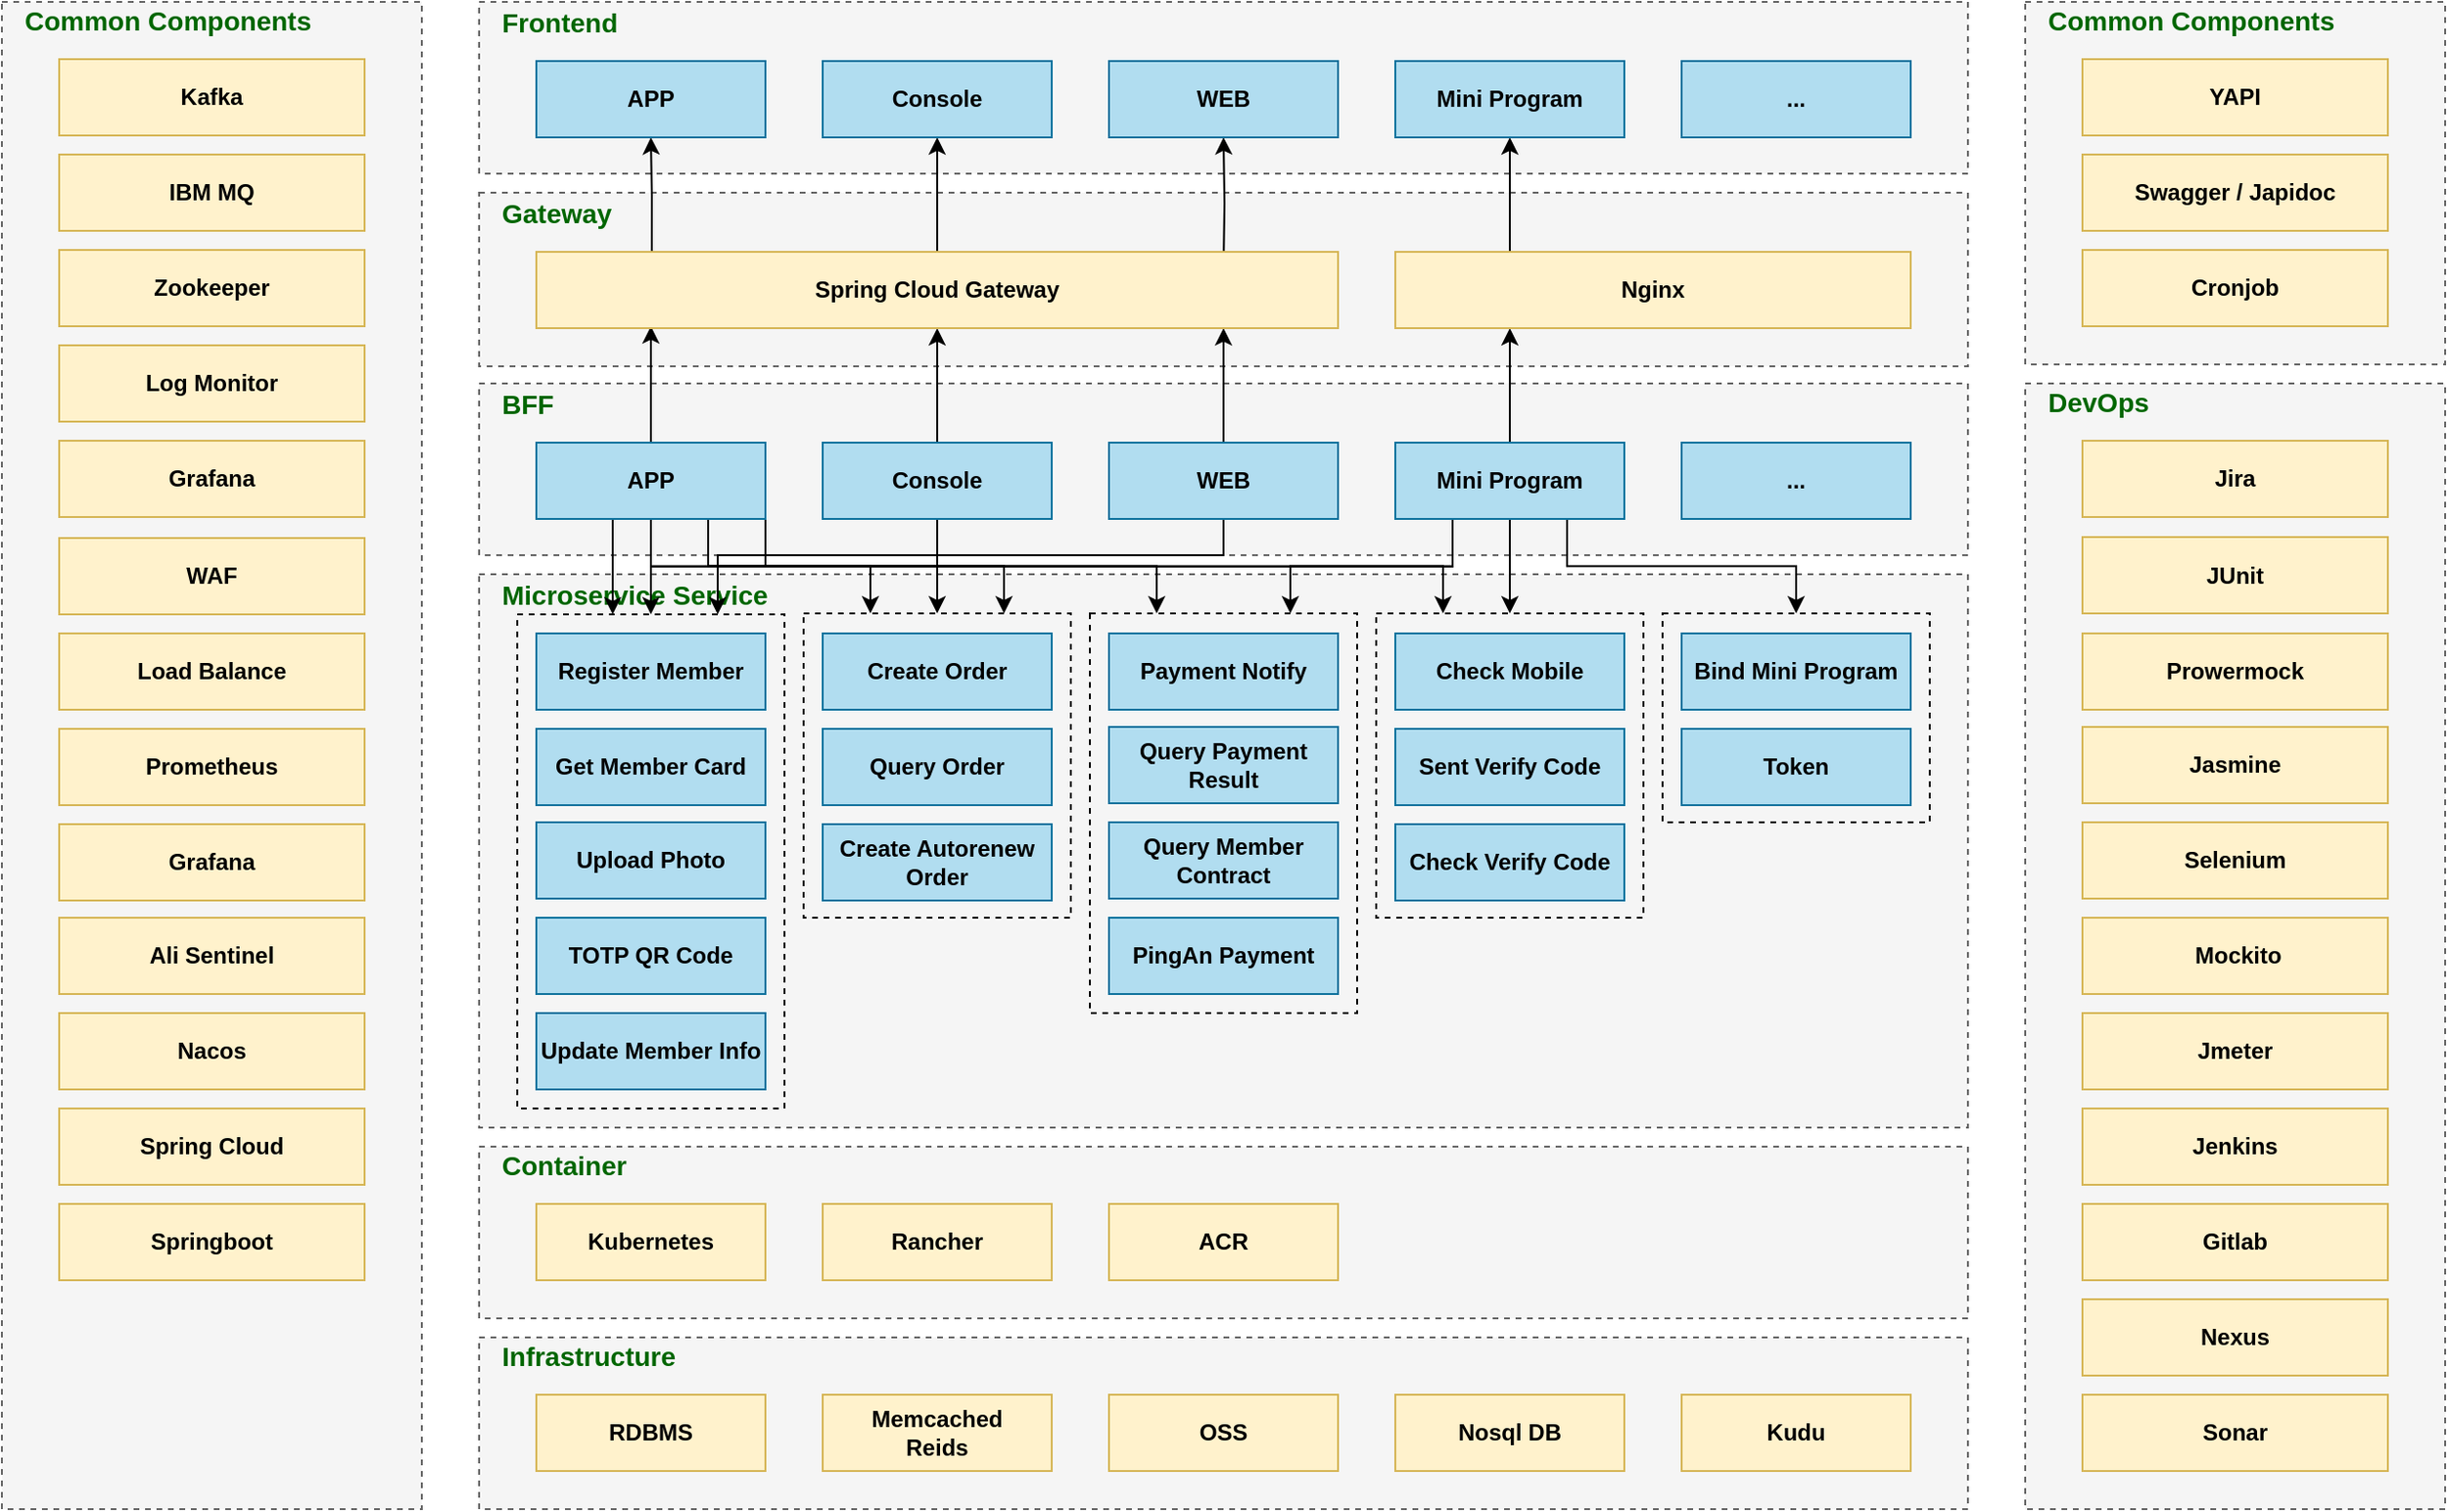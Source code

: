 <mxfile version="14.9.2" type="github">
  <diagram id="-clFvQGOc0EbCS_MQECn" name="Page-1">
    <mxGraphModel dx="1507" dy="982" grid="1" gridSize="10" guides="1" tooltips="1" connect="1" arrows="1" fold="1" page="1" pageScale="1" pageWidth="1600" pageHeight="900" math="0" shadow="0">
      <root>
        <mxCell id="0" />
        <mxCell id="1" parent="0" />
        <mxCell id="SsjOBEy4eEC3Mk91ywN4-42" value="" style="rounded=0;whiteSpace=wrap;html=1;strokeColor=#666666;fillColor=#f5f5f5;dashed=1;fontColor=#333333;" parent="1" vertex="1">
          <mxGeometry x="330" y="140" width="780" height="91" as="geometry" />
        </mxCell>
        <mxCell id="SsjOBEy4eEC3Mk91ywN4-48" value="" style="rounded=0;whiteSpace=wrap;html=1;strokeColor=#666666;fillColor=#f5f5f5;dashed=1;fontColor=#333333;" parent="1" vertex="1">
          <mxGeometry x="330" y="40" width="780" height="90" as="geometry" />
        </mxCell>
        <mxCell id="CHh8YNMnPuZF0Szk7Hqk-1" value="" style="rounded=0;whiteSpace=wrap;html=1;strokeColor=#666666;fillColor=#f5f5f5;dashed=1;fontColor=#333333;" vertex="1" parent="1">
          <mxGeometry x="80" y="40" width="220" height="790" as="geometry" />
        </mxCell>
        <mxCell id="SsjOBEy4eEC3Mk91ywN4-112" value="" style="rounded=0;whiteSpace=wrap;html=1;strokeColor=#666666;fillColor=#f5f5f5;dashed=1;fontColor=#333333;" parent="1" vertex="1">
          <mxGeometry x="1140" y="40" width="220" height="190" as="geometry" />
        </mxCell>
        <mxCell id="SsjOBEy4eEC3Mk91ywN4-19" value="" style="rounded=0;whiteSpace=wrap;html=1;strokeColor=#666666;fillColor=#f5f5f5;dashed=1;fontColor=#333333;" parent="1" vertex="1">
          <mxGeometry x="330" y="640" width="780" height="90" as="geometry" />
        </mxCell>
        <mxCell id="SsjOBEy4eEC3Mk91ywN4-12" value="" style="rounded=0;whiteSpace=wrap;html=1;strokeColor=#666666;fillColor=#f5f5f5;dashed=1;fontColor=#333333;" parent="1" vertex="1">
          <mxGeometry x="330" y="740" width="780" height="90" as="geometry" />
        </mxCell>
        <mxCell id="SsjOBEy4eEC3Mk91ywN4-1" value="RDBMS" style="rounded=0;whiteSpace=wrap;html=1;fillColor=#fff2cc;strokeColor=#d6b656;fontStyle=1" parent="1" vertex="1">
          <mxGeometry x="360" y="770" width="120" height="40" as="geometry" />
        </mxCell>
        <mxCell id="SsjOBEy4eEC3Mk91ywN4-2" value="Memcached&lt;br&gt;Reids" style="rounded=0;whiteSpace=wrap;html=1;fillColor=#fff2cc;strokeColor=#d6b656;fontStyle=1" parent="1" vertex="1">
          <mxGeometry x="510" y="770" width="120" height="40" as="geometry" />
        </mxCell>
        <mxCell id="SsjOBEy4eEC3Mk91ywN4-4" value="Nosql DB" style="rounded=0;whiteSpace=wrap;html=1;fillColor=#fff2cc;strokeColor=#d6b656;fontStyle=1" parent="1" vertex="1">
          <mxGeometry x="810" y="770" width="120" height="40" as="geometry" />
        </mxCell>
        <mxCell id="SsjOBEy4eEC3Mk91ywN4-5" value="OSS" style="rounded=0;whiteSpace=wrap;html=1;fillColor=#fff2cc;strokeColor=#d6b656;fontStyle=1" parent="1" vertex="1">
          <mxGeometry x="660" y="770" width="120" height="40" as="geometry" />
        </mxCell>
        <mxCell id="SsjOBEy4eEC3Mk91ywN4-9" value="WAF" style="rounded=0;whiteSpace=wrap;html=1;fillColor=#fff2cc;strokeColor=#d6b656;fontStyle=1" parent="1" vertex="1">
          <mxGeometry x="110" y="321" width="160" height="40" as="geometry" />
        </mxCell>
        <mxCell id="SsjOBEy4eEC3Mk91ywN4-10" value="Load Balance" style="rounded=0;whiteSpace=wrap;html=1;fillColor=#fff2cc;strokeColor=#d6b656;fontStyle=1" parent="1" vertex="1">
          <mxGeometry x="110" y="371" width="160" height="40" as="geometry" />
        </mxCell>
        <mxCell id="SsjOBEy4eEC3Mk91ywN4-14" value="Infrastructure" style="text;html=1;strokeColor=none;fillColor=none;align=left;verticalAlign=middle;whiteSpace=wrap;rounded=0;dashed=1;textDirection=ltr;fontStyle=1;fontSize=14;fontColor=#006600;" parent="1" vertex="1">
          <mxGeometry x="340" y="740" width="100" height="20" as="geometry" />
        </mxCell>
        <mxCell id="SsjOBEy4eEC3Mk91ywN4-16" value="Kubernetes" style="rounded=0;whiteSpace=wrap;html=1;fillColor=#fff2cc;strokeColor=#d6b656;fontStyle=1" parent="1" vertex="1">
          <mxGeometry x="360" y="670" width="120" height="40" as="geometry" />
        </mxCell>
        <mxCell id="SsjOBEy4eEC3Mk91ywN4-17" value="Rancher" style="rounded=0;whiteSpace=wrap;html=1;fillColor=#fff2cc;strokeColor=#d6b656;fontStyle=1" parent="1" vertex="1">
          <mxGeometry x="510" y="670" width="120" height="40" as="geometry" />
        </mxCell>
        <mxCell id="SsjOBEy4eEC3Mk91ywN4-18" value="ACR" style="rounded=0;whiteSpace=wrap;html=1;fillColor=#fff2cc;strokeColor=#d6b656;fontStyle=1" parent="1" vertex="1">
          <mxGeometry x="660" y="670" width="120" height="40" as="geometry" />
        </mxCell>
        <mxCell id="SsjOBEy4eEC3Mk91ywN4-20" value="Container" style="text;html=1;strokeColor=none;fillColor=none;align=left;verticalAlign=middle;whiteSpace=wrap;rounded=0;dashed=1;textDirection=ltr;fontStyle=1;fontSize=14;fontColor=#006600;" parent="1" vertex="1">
          <mxGeometry x="340" y="640" width="100" height="20" as="geometry" />
        </mxCell>
        <mxCell id="SsjOBEy4eEC3Mk91ywN4-21" value="Nacos" style="rounded=0;whiteSpace=wrap;html=1;fillColor=#fff2cc;strokeColor=#d6b656;fontStyle=1" parent="1" vertex="1">
          <mxGeometry x="110" y="570" width="160" height="40" as="geometry" />
        </mxCell>
        <mxCell id="SsjOBEy4eEC3Mk91ywN4-22" value="Spring Cloud" style="rounded=0;whiteSpace=wrap;html=1;fillColor=#fff2cc;strokeColor=#d6b656;fontStyle=1" parent="1" vertex="1">
          <mxGeometry x="110" y="620" width="160" height="40" as="geometry" />
        </mxCell>
        <mxCell id="SsjOBEy4eEC3Mk91ywN4-23" value="Springboot" style="rounded=0;whiteSpace=wrap;html=1;fillColor=#fff2cc;strokeColor=#d6b656;fontStyle=1" parent="1" vertex="1">
          <mxGeometry x="110" y="670" width="160" height="40" as="geometry" />
        </mxCell>
        <mxCell id="SsjOBEy4eEC3Mk91ywN4-24" value="Ali Sentinel" style="rounded=0;whiteSpace=wrap;html=1;fillColor=#fff2cc;strokeColor=#d6b656;fontStyle=1" parent="1" vertex="1">
          <mxGeometry x="110" y="520" width="160" height="40" as="geometry" />
        </mxCell>
        <mxCell id="SsjOBEy4eEC3Mk91ywN4-28" value="" style="rounded=0;whiteSpace=wrap;html=1;strokeColor=#666666;fillColor=#f5f5f5;dashed=1;fontColor=#333333;" parent="1" vertex="1">
          <mxGeometry x="330" y="340" width="780" height="290" as="geometry" />
        </mxCell>
        <mxCell id="SsjOBEy4eEC3Mk91ywN4-29" value="Register Member" style="rounded=0;whiteSpace=wrap;html=1;fillColor=#b1ddf0;strokeColor=#10739e;fontStyle=1" parent="1" vertex="1">
          <mxGeometry x="360" y="371" width="120" height="40" as="geometry" />
        </mxCell>
        <mxCell id="SsjOBEy4eEC3Mk91ywN4-30" value="Create Order" style="rounded=0;whiteSpace=wrap;html=1;fillColor=#b1ddf0;strokeColor=#10739e;fontStyle=1" parent="1" vertex="1">
          <mxGeometry x="510" y="371" width="120" height="40" as="geometry" />
        </mxCell>
        <mxCell id="SsjOBEy4eEC3Mk91ywN4-31" value="Payment Notify" style="rounded=0;whiteSpace=wrap;html=1;fillColor=#b1ddf0;strokeColor=#10739e;fontStyle=1" parent="1" vertex="1">
          <mxGeometry x="660" y="371" width="120" height="40" as="geometry" />
        </mxCell>
        <mxCell id="SsjOBEy4eEC3Mk91ywN4-32" value="Check Mobile" style="rounded=0;whiteSpace=wrap;html=1;fillColor=#b1ddf0;strokeColor=#10739e;fontStyle=1" parent="1" vertex="1">
          <mxGeometry x="810" y="371" width="120" height="40" as="geometry" />
        </mxCell>
        <mxCell id="SsjOBEy4eEC3Mk91ywN4-33" value="Microservice Service" style="text;html=1;strokeColor=none;fillColor=none;align=left;verticalAlign=middle;whiteSpace=wrap;rounded=0;dashed=1;textDirection=ltr;fontStyle=1;fontSize=14;fontColor=#006600;" parent="1" vertex="1">
          <mxGeometry x="340" y="341" width="160" height="20" as="geometry" />
        </mxCell>
        <mxCell id="SsjOBEy4eEC3Mk91ywN4-34" value="Bind Mini Program" style="rounded=0;whiteSpace=wrap;html=1;fillColor=#b1ddf0;strokeColor=#10739e;fontStyle=1" parent="1" vertex="1">
          <mxGeometry x="960" y="371" width="120" height="40" as="geometry" />
        </mxCell>
        <mxCell id="SsjOBEy4eEC3Mk91ywN4-35" value="" style="rounded=0;whiteSpace=wrap;html=1;strokeColor=#666666;fillColor=#f5f5f5;dashed=1;fontColor=#333333;" parent="1" vertex="1">
          <mxGeometry x="330" y="240" width="780" height="90" as="geometry" />
        </mxCell>
        <mxCell id="CHh8YNMnPuZF0Szk7Hqk-27" value="" style="edgeStyle=orthogonalEdgeStyle;rounded=0;orthogonalLoop=1;jettySize=auto;html=1;" edge="1" parent="1" source="SsjOBEy4eEC3Mk91ywN4-36" target="CHh8YNMnPuZF0Szk7Hqk-20">
          <mxGeometry relative="1" as="geometry">
            <Array as="points">
              <mxPoint x="400" y="330" />
              <mxPoint x="400" y="330" />
            </Array>
          </mxGeometry>
        </mxCell>
        <mxCell id="CHh8YNMnPuZF0Szk7Hqk-29" style="edgeStyle=orthogonalEdgeStyle;rounded=0;orthogonalLoop=1;jettySize=auto;html=1;exitX=0.75;exitY=1;exitDx=0;exitDy=0;entryX=0.25;entryY=0;entryDx=0;entryDy=0;" edge="1" parent="1" source="SsjOBEy4eEC3Mk91ywN4-36" target="CHh8YNMnPuZF0Szk7Hqk-22">
          <mxGeometry relative="1" as="geometry" />
        </mxCell>
        <mxCell id="CHh8YNMnPuZF0Szk7Hqk-32" style="edgeStyle=orthogonalEdgeStyle;rounded=0;orthogonalLoop=1;jettySize=auto;html=1;exitX=1;exitY=1;exitDx=0;exitDy=0;entryX=0.25;entryY=0;entryDx=0;entryDy=0;" edge="1" parent="1" source="SsjOBEy4eEC3Mk91ywN4-36" target="CHh8YNMnPuZF0Szk7Hqk-24">
          <mxGeometry relative="1" as="geometry" />
        </mxCell>
        <mxCell id="CHh8YNMnPuZF0Szk7Hqk-36" style="edgeStyle=orthogonalEdgeStyle;rounded=0;orthogonalLoop=1;jettySize=auto;html=1;exitX=0.75;exitY=1;exitDx=0;exitDy=0;entryX=0.25;entryY=0;entryDx=0;entryDy=0;" edge="1" parent="1" source="SsjOBEy4eEC3Mk91ywN4-36" target="CHh8YNMnPuZF0Szk7Hqk-23">
          <mxGeometry relative="1" as="geometry" />
        </mxCell>
        <mxCell id="CHh8YNMnPuZF0Szk7Hqk-37" style="edgeStyle=orthogonalEdgeStyle;rounded=0;orthogonalLoop=1;jettySize=auto;html=1;exitX=0.5;exitY=1;exitDx=0;exitDy=0;entryX=0.75;entryY=0;entryDx=0;entryDy=0;" edge="1" parent="1" source="SsjOBEy4eEC3Mk91ywN4-36" target="CHh8YNMnPuZF0Szk7Hqk-22">
          <mxGeometry relative="1" as="geometry" />
        </mxCell>
        <mxCell id="CHh8YNMnPuZF0Szk7Hqk-40" value="" style="edgeStyle=orthogonalEdgeStyle;rounded=0;orthogonalLoop=1;jettySize=auto;html=1;" edge="1" parent="1" source="SsjOBEy4eEC3Mk91ywN4-36">
          <mxGeometry relative="1" as="geometry">
            <mxPoint x="420" y="210" as="targetPoint" />
          </mxGeometry>
        </mxCell>
        <mxCell id="SsjOBEy4eEC3Mk91ywN4-36" value="APP" style="rounded=0;whiteSpace=wrap;html=1;fillColor=#b1ddf0;strokeColor=#10739e;fontStyle=1" parent="1" vertex="1">
          <mxGeometry x="360" y="271" width="120" height="40" as="geometry" />
        </mxCell>
        <mxCell id="CHh8YNMnPuZF0Szk7Hqk-31" style="edgeStyle=orthogonalEdgeStyle;rounded=0;orthogonalLoop=1;jettySize=auto;html=1;exitX=0.5;exitY=1;exitDx=0;exitDy=0;entryX=0.5;entryY=0;entryDx=0;entryDy=0;" edge="1" parent="1" source="SsjOBEy4eEC3Mk91ywN4-37" target="CHh8YNMnPuZF0Szk7Hqk-22">
          <mxGeometry relative="1" as="geometry" />
        </mxCell>
        <mxCell id="CHh8YNMnPuZF0Szk7Hqk-38" value="" style="edgeStyle=orthogonalEdgeStyle;rounded=0;orthogonalLoop=1;jettySize=auto;html=1;" edge="1" parent="1" source="SsjOBEy4eEC3Mk91ywN4-37" target="SsjOBEy4eEC3Mk91ywN4-43">
          <mxGeometry relative="1" as="geometry" />
        </mxCell>
        <mxCell id="SsjOBEy4eEC3Mk91ywN4-37" value="Console" style="rounded=0;whiteSpace=wrap;html=1;fillColor=#b1ddf0;strokeColor=#10739e;fontStyle=1" parent="1" vertex="1">
          <mxGeometry x="510" y="271" width="120" height="40" as="geometry" />
        </mxCell>
        <mxCell id="CHh8YNMnPuZF0Szk7Hqk-28" value="" style="edgeStyle=orthogonalEdgeStyle;rounded=0;orthogonalLoop=1;jettySize=auto;html=1;entryX=0.75;entryY=0;entryDx=0;entryDy=0;" edge="1" parent="1" source="SsjOBEy4eEC3Mk91ywN4-38" target="CHh8YNMnPuZF0Szk7Hqk-20">
          <mxGeometry relative="1" as="geometry">
            <Array as="points">
              <mxPoint x="720" y="330" />
              <mxPoint x="455" y="330" />
            </Array>
          </mxGeometry>
        </mxCell>
        <mxCell id="CHh8YNMnPuZF0Szk7Hqk-42" value="" style="edgeStyle=orthogonalEdgeStyle;rounded=0;orthogonalLoop=1;jettySize=auto;html=1;" edge="1" parent="1" source="SsjOBEy4eEC3Mk91ywN4-38" target="SsjOBEy4eEC3Mk91ywN4-43">
          <mxGeometry relative="1" as="geometry">
            <mxPoint x="730" y="216" as="targetPoint" />
            <Array as="points">
              <mxPoint x="720" y="220" />
              <mxPoint x="720" y="220" />
            </Array>
          </mxGeometry>
        </mxCell>
        <mxCell id="SsjOBEy4eEC3Mk91ywN4-38" value="WEB" style="rounded=0;whiteSpace=wrap;html=1;fillColor=#b1ddf0;strokeColor=#10739e;fontStyle=1" parent="1" vertex="1">
          <mxGeometry x="660" y="271" width="120" height="40" as="geometry" />
        </mxCell>
        <mxCell id="CHh8YNMnPuZF0Szk7Hqk-30" style="edgeStyle=orthogonalEdgeStyle;rounded=0;orthogonalLoop=1;jettySize=auto;html=1;exitX=0.25;exitY=1;exitDx=0;exitDy=0;entryX=0.5;entryY=0;entryDx=0;entryDy=0;" edge="1" parent="1" source="SsjOBEy4eEC3Mk91ywN4-39" target="CHh8YNMnPuZF0Szk7Hqk-20">
          <mxGeometry relative="1" as="geometry">
            <Array as="points">
              <mxPoint x="840" y="336" />
              <mxPoint x="420" y="336" />
            </Array>
          </mxGeometry>
        </mxCell>
        <mxCell id="CHh8YNMnPuZF0Szk7Hqk-33" style="edgeStyle=orthogonalEdgeStyle;rounded=0;orthogonalLoop=1;jettySize=auto;html=1;exitX=0.75;exitY=1;exitDx=0;exitDy=0;entryX=0.5;entryY=0;entryDx=0;entryDy=0;" edge="1" parent="1" source="SsjOBEy4eEC3Mk91ywN4-39" target="CHh8YNMnPuZF0Szk7Hqk-26">
          <mxGeometry relative="1" as="geometry" />
        </mxCell>
        <mxCell id="CHh8YNMnPuZF0Szk7Hqk-34" style="edgeStyle=orthogonalEdgeStyle;rounded=0;orthogonalLoop=1;jettySize=auto;html=1;exitX=0.5;exitY=1;exitDx=0;exitDy=0;" edge="1" parent="1" source="SsjOBEy4eEC3Mk91ywN4-39" target="CHh8YNMnPuZF0Szk7Hqk-24">
          <mxGeometry relative="1" as="geometry" />
        </mxCell>
        <mxCell id="CHh8YNMnPuZF0Szk7Hqk-35" style="edgeStyle=orthogonalEdgeStyle;rounded=0;orthogonalLoop=1;jettySize=auto;html=1;exitX=0.25;exitY=1;exitDx=0;exitDy=0;entryX=0.75;entryY=0;entryDx=0;entryDy=0;" edge="1" parent="1" source="SsjOBEy4eEC3Mk91ywN4-39" target="CHh8YNMnPuZF0Szk7Hqk-23">
          <mxGeometry relative="1" as="geometry" />
        </mxCell>
        <mxCell id="CHh8YNMnPuZF0Szk7Hqk-46" style="edgeStyle=orthogonalEdgeStyle;rounded=0;orthogonalLoop=1;jettySize=auto;html=1;exitX=0.5;exitY=0;exitDx=0;exitDy=0;" edge="1" parent="1" source="SsjOBEy4eEC3Mk91ywN4-39" target="SsjOBEy4eEC3Mk91ywN4-46">
          <mxGeometry relative="1" as="geometry">
            <Array as="points">
              <mxPoint x="870" y="230" />
              <mxPoint x="870" y="230" />
            </Array>
          </mxGeometry>
        </mxCell>
        <mxCell id="SsjOBEy4eEC3Mk91ywN4-39" value="Mini Program" style="rounded=0;whiteSpace=wrap;html=1;fillColor=#b1ddf0;strokeColor=#10739e;fontStyle=1" parent="1" vertex="1">
          <mxGeometry x="810" y="271" width="120" height="40" as="geometry" />
        </mxCell>
        <mxCell id="SsjOBEy4eEC3Mk91ywN4-40" value="BFF" style="text;html=1;strokeColor=none;fillColor=none;align=left;verticalAlign=middle;whiteSpace=wrap;rounded=0;dashed=1;textDirection=ltr;fontStyle=1;fontSize=14;fontColor=#006600;" parent="1" vertex="1">
          <mxGeometry x="340" y="241" width="100" height="20" as="geometry" />
        </mxCell>
        <mxCell id="SsjOBEy4eEC3Mk91ywN4-41" value="..." style="rounded=0;whiteSpace=wrap;html=1;fillColor=#b1ddf0;strokeColor=#10739e;fontStyle=1" parent="1" vertex="1">
          <mxGeometry x="960" y="271" width="120" height="40" as="geometry" />
        </mxCell>
        <mxCell id="CHh8YNMnPuZF0Szk7Hqk-39" style="edgeStyle=orthogonalEdgeStyle;rounded=0;orthogonalLoop=1;jettySize=auto;html=1;exitX=0.5;exitY=0;exitDx=0;exitDy=0;" edge="1" parent="1" source="SsjOBEy4eEC3Mk91ywN4-43" target="SsjOBEy4eEC3Mk91ywN4-50">
          <mxGeometry relative="1" as="geometry" />
        </mxCell>
        <mxCell id="CHh8YNMnPuZF0Szk7Hqk-41" style="edgeStyle=orthogonalEdgeStyle;rounded=0;orthogonalLoop=1;jettySize=auto;html=1;exitX=0.144;exitY=-0.014;exitDx=0;exitDy=0;entryX=0.5;entryY=1;entryDx=0;entryDy=0;exitPerimeter=0;" edge="1" parent="1" source="SsjOBEy4eEC3Mk91ywN4-43" target="SsjOBEy4eEC3Mk91ywN4-49">
          <mxGeometry relative="1" as="geometry">
            <Array as="points" />
          </mxGeometry>
        </mxCell>
        <mxCell id="CHh8YNMnPuZF0Szk7Hqk-45" style="edgeStyle=orthogonalEdgeStyle;rounded=0;orthogonalLoop=1;jettySize=auto;html=1;entryX=0.5;entryY=1;entryDx=0;entryDy=0;" edge="1" parent="1" target="SsjOBEy4eEC3Mk91ywN4-51">
          <mxGeometry relative="1" as="geometry">
            <mxPoint x="720" y="180" as="sourcePoint" />
          </mxGeometry>
        </mxCell>
        <mxCell id="SsjOBEy4eEC3Mk91ywN4-43" value="Spring Cloud Gateway" style="rounded=0;whiteSpace=wrap;html=1;fillColor=#fff2cc;strokeColor=#d6b656;fontStyle=1" parent="1" vertex="1">
          <mxGeometry x="360" y="171" width="420" height="40" as="geometry" />
        </mxCell>
        <mxCell id="CHh8YNMnPuZF0Szk7Hqk-47" style="edgeStyle=orthogonalEdgeStyle;rounded=0;orthogonalLoop=1;jettySize=auto;html=1;exitX=0.25;exitY=0;exitDx=0;exitDy=0;" edge="1" parent="1" source="SsjOBEy4eEC3Mk91ywN4-46" target="SsjOBEy4eEC3Mk91ywN4-52">
          <mxGeometry relative="1" as="geometry">
            <Array as="points">
              <mxPoint x="870" y="171" />
            </Array>
          </mxGeometry>
        </mxCell>
        <mxCell id="SsjOBEy4eEC3Mk91ywN4-46" value="Nginx" style="rounded=0;whiteSpace=wrap;html=1;fillColor=#fff2cc;strokeColor=#d6b656;fontStyle=1" parent="1" vertex="1">
          <mxGeometry x="810" y="171" width="270" height="40" as="geometry" />
        </mxCell>
        <mxCell id="SsjOBEy4eEC3Mk91ywN4-47" value="Gateway" style="text;html=1;strokeColor=none;fillColor=none;align=left;verticalAlign=middle;whiteSpace=wrap;rounded=0;dashed=1;textDirection=ltr;fontStyle=1;fontSize=14;fontColor=#006600;" parent="1" vertex="1">
          <mxGeometry x="340" y="141" width="100" height="20" as="geometry" />
        </mxCell>
        <mxCell id="SsjOBEy4eEC3Mk91ywN4-49" value="APP" style="rounded=0;whiteSpace=wrap;html=1;fillColor=#b1ddf0;strokeColor=#10739e;fontStyle=1" parent="1" vertex="1">
          <mxGeometry x="360" y="71" width="120" height="40" as="geometry" />
        </mxCell>
        <mxCell id="SsjOBEy4eEC3Mk91ywN4-50" value="Console" style="rounded=0;whiteSpace=wrap;html=1;fillColor=#b1ddf0;strokeColor=#10739e;fontStyle=1" parent="1" vertex="1">
          <mxGeometry x="510" y="71" width="120" height="40" as="geometry" />
        </mxCell>
        <mxCell id="SsjOBEy4eEC3Mk91ywN4-51" value="WEB" style="rounded=0;whiteSpace=wrap;html=1;fillColor=#b1ddf0;strokeColor=#10739e;fontStyle=1" parent="1" vertex="1">
          <mxGeometry x="660" y="71" width="120" height="40" as="geometry" />
        </mxCell>
        <mxCell id="SsjOBEy4eEC3Mk91ywN4-52" value="Mini Program" style="rounded=0;whiteSpace=wrap;html=1;fillColor=#b1ddf0;strokeColor=#10739e;fontStyle=1" parent="1" vertex="1">
          <mxGeometry x="810" y="71" width="120" height="40" as="geometry" />
        </mxCell>
        <mxCell id="SsjOBEy4eEC3Mk91ywN4-53" value="Frontend" style="text;html=1;strokeColor=none;fillColor=none;align=left;verticalAlign=middle;whiteSpace=wrap;rounded=0;dashed=1;textDirection=ltr;fontStyle=1;fontSize=14;fontColor=#006600;" parent="1" vertex="1">
          <mxGeometry x="340" y="41" width="100" height="20" as="geometry" />
        </mxCell>
        <mxCell id="SsjOBEy4eEC3Mk91ywN4-54" value="..." style="rounded=0;whiteSpace=wrap;html=1;fillColor=#b1ddf0;strokeColor=#10739e;fontStyle=1" parent="1" vertex="1">
          <mxGeometry x="960" y="71" width="120" height="40" as="geometry" />
        </mxCell>
        <mxCell id="SsjOBEy4eEC3Mk91ywN4-106" value="YAPI" style="rounded=0;whiteSpace=wrap;html=1;fillColor=#fff2cc;strokeColor=#d6b656;fontStyle=1" parent="1" vertex="1">
          <mxGeometry x="1170" y="70" width="160" height="40" as="geometry" />
        </mxCell>
        <mxCell id="SsjOBEy4eEC3Mk91ywN4-108" value="Swagger / Japidoc" style="rounded=0;whiteSpace=wrap;html=1;fillColor=#fff2cc;strokeColor=#d6b656;fontStyle=1" parent="1" vertex="1">
          <mxGeometry x="1170" y="120" width="160" height="40" as="geometry" />
        </mxCell>
        <mxCell id="SsjOBEy4eEC3Mk91ywN4-109" value="Cronjob" style="rounded=0;whiteSpace=wrap;html=1;fillColor=#fff2cc;strokeColor=#d6b656;fontStyle=1" parent="1" vertex="1">
          <mxGeometry x="1170" y="170" width="160" height="40" as="geometry" />
        </mxCell>
        <mxCell id="SsjOBEy4eEC3Mk91ywN4-110" value="Prometheus" style="rounded=0;whiteSpace=wrap;html=1;fillColor=#fff2cc;strokeColor=#d6b656;fontStyle=1" parent="1" vertex="1">
          <mxGeometry x="110" y="421" width="160" height="40" as="geometry" />
        </mxCell>
        <mxCell id="SsjOBEy4eEC3Mk91ywN4-111" value="Grafana" style="rounded=0;whiteSpace=wrap;html=1;fillColor=#fff2cc;strokeColor=#d6b656;fontStyle=1" parent="1" vertex="1">
          <mxGeometry x="110" y="471" width="160" height="40" as="geometry" />
        </mxCell>
        <mxCell id="SsjOBEy4eEC3Mk91ywN4-113" value="Common Components" style="text;html=1;strokeColor=none;fillColor=none;align=left;verticalAlign=middle;whiteSpace=wrap;rounded=0;dashed=1;textDirection=ltr;fontStyle=1;fontSize=14;fontColor=#006600;" parent="1" vertex="1">
          <mxGeometry x="1150" y="40" width="170" height="20" as="geometry" />
        </mxCell>
        <mxCell id="SsjOBEy4eEC3Mk91ywN4-114" value="" style="rounded=0;whiteSpace=wrap;html=1;strokeColor=#666666;fillColor=#f5f5f5;dashed=1;fontColor=#333333;" parent="1" vertex="1">
          <mxGeometry x="1140" y="240" width="220" height="590" as="geometry" />
        </mxCell>
        <mxCell id="SsjOBEy4eEC3Mk91ywN4-115" value="Jira" style="rounded=0;whiteSpace=wrap;html=1;fillColor=#fff2cc;strokeColor=#d6b656;fontStyle=1" parent="1" vertex="1">
          <mxGeometry x="1170" y="270" width="160" height="40" as="geometry" />
        </mxCell>
        <mxCell id="SsjOBEy4eEC3Mk91ywN4-116" value="Jasmine" style="rounded=0;whiteSpace=wrap;html=1;fillColor=#fff2cc;strokeColor=#d6b656;fontStyle=1" parent="1" vertex="1">
          <mxGeometry x="1170" y="420" width="160" height="40" as="geometry" />
        </mxCell>
        <mxCell id="SsjOBEy4eEC3Mk91ywN4-117" value="Selenium" style="rounded=0;whiteSpace=wrap;html=1;fillColor=#fff2cc;strokeColor=#d6b656;fontStyle=1" parent="1" vertex="1">
          <mxGeometry x="1170" y="470" width="160" height="40" as="geometry" />
        </mxCell>
        <mxCell id="SsjOBEy4eEC3Mk91ywN4-118" value="&amp;nbsp;Mockito" style="rounded=0;whiteSpace=wrap;html=1;fillColor=#fff2cc;strokeColor=#d6b656;fontStyle=1" parent="1" vertex="1">
          <mxGeometry x="1170" y="520" width="160" height="40" as="geometry" />
        </mxCell>
        <mxCell id="SsjOBEy4eEC3Mk91ywN4-119" value="Jenkins" style="rounded=0;whiteSpace=wrap;html=1;fillColor=#fff2cc;strokeColor=#d6b656;fontStyle=1" parent="1" vertex="1">
          <mxGeometry x="1170" y="620" width="160" height="40" as="geometry" />
        </mxCell>
        <mxCell id="SsjOBEy4eEC3Mk91ywN4-120" value="DevOps" style="text;html=1;strokeColor=none;fillColor=none;align=left;verticalAlign=middle;whiteSpace=wrap;rounded=0;dashed=1;textDirection=ltr;fontStyle=1;fontSize=14;fontColor=#006600;" parent="1" vertex="1">
          <mxGeometry x="1150" y="240" width="170" height="20" as="geometry" />
        </mxCell>
        <mxCell id="SsjOBEy4eEC3Mk91ywN4-121" value="Gitlab" style="rounded=0;whiteSpace=wrap;html=1;fillColor=#fff2cc;strokeColor=#d6b656;fontStyle=1" parent="1" vertex="1">
          <mxGeometry x="1170" y="670" width="160" height="40" as="geometry" />
        </mxCell>
        <mxCell id="SsjOBEy4eEC3Mk91ywN4-122" value="Nexus" style="rounded=0;whiteSpace=wrap;html=1;fillColor=#fff2cc;strokeColor=#d6b656;fontStyle=1" parent="1" vertex="1">
          <mxGeometry x="1170" y="720" width="160" height="40" as="geometry" />
        </mxCell>
        <mxCell id="SsjOBEy4eEC3Mk91ywN4-123" value="Sonar" style="rounded=0;whiteSpace=wrap;html=1;fillColor=#fff2cc;strokeColor=#d6b656;fontStyle=1" parent="1" vertex="1">
          <mxGeometry x="1170" y="770" width="160" height="40" as="geometry" />
        </mxCell>
        <mxCell id="SsjOBEy4eEC3Mk91ywN4-125" value="Jmeter" style="rounded=0;whiteSpace=wrap;html=1;fillColor=#fff2cc;strokeColor=#d6b656;fontStyle=1" parent="1" vertex="1">
          <mxGeometry x="1170" y="570" width="160" height="40" as="geometry" />
        </mxCell>
        <mxCell id="CHh8YNMnPuZF0Szk7Hqk-2" value="Kafka" style="rounded=0;whiteSpace=wrap;html=1;fillColor=#fff2cc;strokeColor=#d6b656;fontStyle=1" vertex="1" parent="1">
          <mxGeometry x="110" y="70" width="160" height="40" as="geometry" />
        </mxCell>
        <mxCell id="CHh8YNMnPuZF0Szk7Hqk-3" value="IBM MQ" style="rounded=0;whiteSpace=wrap;html=1;fillColor=#fff2cc;strokeColor=#d6b656;fontStyle=1" vertex="1" parent="1">
          <mxGeometry x="110" y="120" width="160" height="40" as="geometry" />
        </mxCell>
        <mxCell id="CHh8YNMnPuZF0Szk7Hqk-4" value="Zookeeper" style="rounded=0;whiteSpace=wrap;html=1;fillColor=#fff2cc;strokeColor=#d6b656;fontStyle=1" vertex="1" parent="1">
          <mxGeometry x="110" y="170" width="160" height="40" as="geometry" />
        </mxCell>
        <mxCell id="CHh8YNMnPuZF0Szk7Hqk-5" value="Log Monitor" style="rounded=0;whiteSpace=wrap;html=1;fillColor=#fff2cc;strokeColor=#d6b656;fontStyle=1" vertex="1" parent="1">
          <mxGeometry x="110" y="220" width="160" height="40" as="geometry" />
        </mxCell>
        <mxCell id="CHh8YNMnPuZF0Szk7Hqk-6" value="Grafana" style="rounded=0;whiteSpace=wrap;html=1;fillColor=#fff2cc;strokeColor=#d6b656;fontStyle=1" vertex="1" parent="1">
          <mxGeometry x="110" y="270" width="160" height="40" as="geometry" />
        </mxCell>
        <mxCell id="CHh8YNMnPuZF0Szk7Hqk-7" value="Common Components" style="text;html=1;strokeColor=none;fillColor=none;align=left;verticalAlign=middle;whiteSpace=wrap;rounded=0;dashed=1;textDirection=ltr;fontStyle=1;fontSize=14;fontColor=#006600;" vertex="1" parent="1">
          <mxGeometry x="90" y="40" width="170" height="20" as="geometry" />
        </mxCell>
        <mxCell id="CHh8YNMnPuZF0Szk7Hqk-8" value="Kudu" style="rounded=0;whiteSpace=wrap;html=1;fillColor=#fff2cc;strokeColor=#d6b656;fontStyle=1" vertex="1" parent="1">
          <mxGeometry x="960" y="770" width="120" height="40" as="geometry" />
        </mxCell>
        <mxCell id="CHh8YNMnPuZF0Szk7Hqk-9" value="Sent Verify Code" style="rounded=0;whiteSpace=wrap;html=1;fillColor=#b1ddf0;strokeColor=#10739e;fontStyle=1" vertex="1" parent="1">
          <mxGeometry x="810" y="421" width="120" height="40" as="geometry" />
        </mxCell>
        <mxCell id="CHh8YNMnPuZF0Szk7Hqk-10" value="Check Verify Code" style="rounded=0;whiteSpace=wrap;html=1;fillColor=#b1ddf0;strokeColor=#10739e;fontStyle=1" vertex="1" parent="1">
          <mxGeometry x="810" y="471" width="120" height="40" as="geometry" />
        </mxCell>
        <mxCell id="CHh8YNMnPuZF0Szk7Hqk-11" value="Get Member Card" style="rounded=0;whiteSpace=wrap;html=1;fillColor=#b1ddf0;strokeColor=#10739e;fontStyle=1" vertex="1" parent="1">
          <mxGeometry x="360" y="421" width="120" height="40" as="geometry" />
        </mxCell>
        <mxCell id="CHh8YNMnPuZF0Szk7Hqk-12" value="Query Payment Result" style="rounded=0;whiteSpace=wrap;html=1;fillColor=#b1ddf0;strokeColor=#10739e;fontStyle=1" vertex="1" parent="1">
          <mxGeometry x="660" y="420" width="120" height="40" as="geometry" />
        </mxCell>
        <mxCell id="CHh8YNMnPuZF0Szk7Hqk-13" value="Upload Photo" style="rounded=0;whiteSpace=wrap;html=1;fillColor=#b1ddf0;strokeColor=#10739e;fontStyle=1" vertex="1" parent="1">
          <mxGeometry x="360" y="470" width="120" height="40" as="geometry" />
        </mxCell>
        <mxCell id="CHh8YNMnPuZF0Szk7Hqk-14" value="Query Order" style="rounded=0;whiteSpace=wrap;html=1;fillColor=#b1ddf0;strokeColor=#10739e;fontStyle=1" vertex="1" parent="1">
          <mxGeometry x="510" y="421" width="120" height="40" as="geometry" />
        </mxCell>
        <mxCell id="CHh8YNMnPuZF0Szk7Hqk-15" value="Create Autorenew Order" style="rounded=0;whiteSpace=wrap;html=1;fillColor=#b1ddf0;strokeColor=#10739e;fontStyle=1" vertex="1" parent="1">
          <mxGeometry x="510" y="471" width="120" height="40" as="geometry" />
        </mxCell>
        <mxCell id="CHh8YNMnPuZF0Szk7Hqk-16" value="Query Member Contract" style="rounded=0;whiteSpace=wrap;html=1;fillColor=#b1ddf0;strokeColor=#10739e;fontStyle=1" vertex="1" parent="1">
          <mxGeometry x="660" y="470" width="120" height="40" as="geometry" />
        </mxCell>
        <mxCell id="CHh8YNMnPuZF0Szk7Hqk-17" value="TOTP QR Code" style="rounded=0;whiteSpace=wrap;html=1;fillColor=#b1ddf0;strokeColor=#10739e;fontStyle=1" vertex="1" parent="1">
          <mxGeometry x="360" y="520" width="120" height="40" as="geometry" />
        </mxCell>
        <mxCell id="CHh8YNMnPuZF0Szk7Hqk-18" value="Update Member Info" style="rounded=0;whiteSpace=wrap;html=1;fillColor=#b1ddf0;strokeColor=#10739e;fontStyle=1" vertex="1" parent="1">
          <mxGeometry x="360" y="570" width="120" height="40" as="geometry" />
        </mxCell>
        <mxCell id="CHh8YNMnPuZF0Szk7Hqk-19" value="PingAn Payment" style="rounded=0;whiteSpace=wrap;html=1;fillColor=#b1ddf0;strokeColor=#10739e;fontStyle=1" vertex="1" parent="1">
          <mxGeometry x="660" y="520" width="120" height="40" as="geometry" />
        </mxCell>
        <mxCell id="CHh8YNMnPuZF0Szk7Hqk-20" value="" style="rounded=0;whiteSpace=wrap;html=1;fillColor=none;dashed=1;" vertex="1" parent="1">
          <mxGeometry x="350" y="361" width="140" height="259" as="geometry" />
        </mxCell>
        <mxCell id="CHh8YNMnPuZF0Szk7Hqk-22" value="" style="rounded=0;whiteSpace=wrap;html=1;fillColor=none;dashed=1;" vertex="1" parent="1">
          <mxGeometry x="500" y="360.5" width="140" height="159.5" as="geometry" />
        </mxCell>
        <mxCell id="CHh8YNMnPuZF0Szk7Hqk-23" value="" style="rounded=0;whiteSpace=wrap;html=1;fillColor=none;dashed=1;" vertex="1" parent="1">
          <mxGeometry x="650" y="360.5" width="140" height="209.5" as="geometry" />
        </mxCell>
        <mxCell id="CHh8YNMnPuZF0Szk7Hqk-24" value="" style="rounded=0;whiteSpace=wrap;html=1;fillColor=none;dashed=1;" vertex="1" parent="1">
          <mxGeometry x="800" y="360.5" width="140" height="159.5" as="geometry" />
        </mxCell>
        <mxCell id="CHh8YNMnPuZF0Szk7Hqk-25" value="Token" style="rounded=0;whiteSpace=wrap;html=1;fillColor=#b1ddf0;strokeColor=#10739e;fontStyle=1" vertex="1" parent="1">
          <mxGeometry x="960" y="421" width="120" height="40" as="geometry" />
        </mxCell>
        <mxCell id="CHh8YNMnPuZF0Szk7Hqk-26" value="" style="rounded=0;whiteSpace=wrap;html=1;fillColor=none;dashed=1;" vertex="1" parent="1">
          <mxGeometry x="950" y="360.5" width="140" height="109.5" as="geometry" />
        </mxCell>
        <mxCell id="CHh8YNMnPuZF0Szk7Hqk-48" value="JUnit" style="rounded=0;whiteSpace=wrap;html=1;fillColor=#fff2cc;strokeColor=#d6b656;fontStyle=1" vertex="1" parent="1">
          <mxGeometry x="1170" y="320.5" width="160" height="40" as="geometry" />
        </mxCell>
        <mxCell id="CHh8YNMnPuZF0Szk7Hqk-49" value="Prowermock" style="rounded=0;whiteSpace=wrap;html=1;fillColor=#fff2cc;strokeColor=#d6b656;fontStyle=1" vertex="1" parent="1">
          <mxGeometry x="1170" y="371" width="160" height="40" as="geometry" />
        </mxCell>
      </root>
    </mxGraphModel>
  </diagram>
</mxfile>
